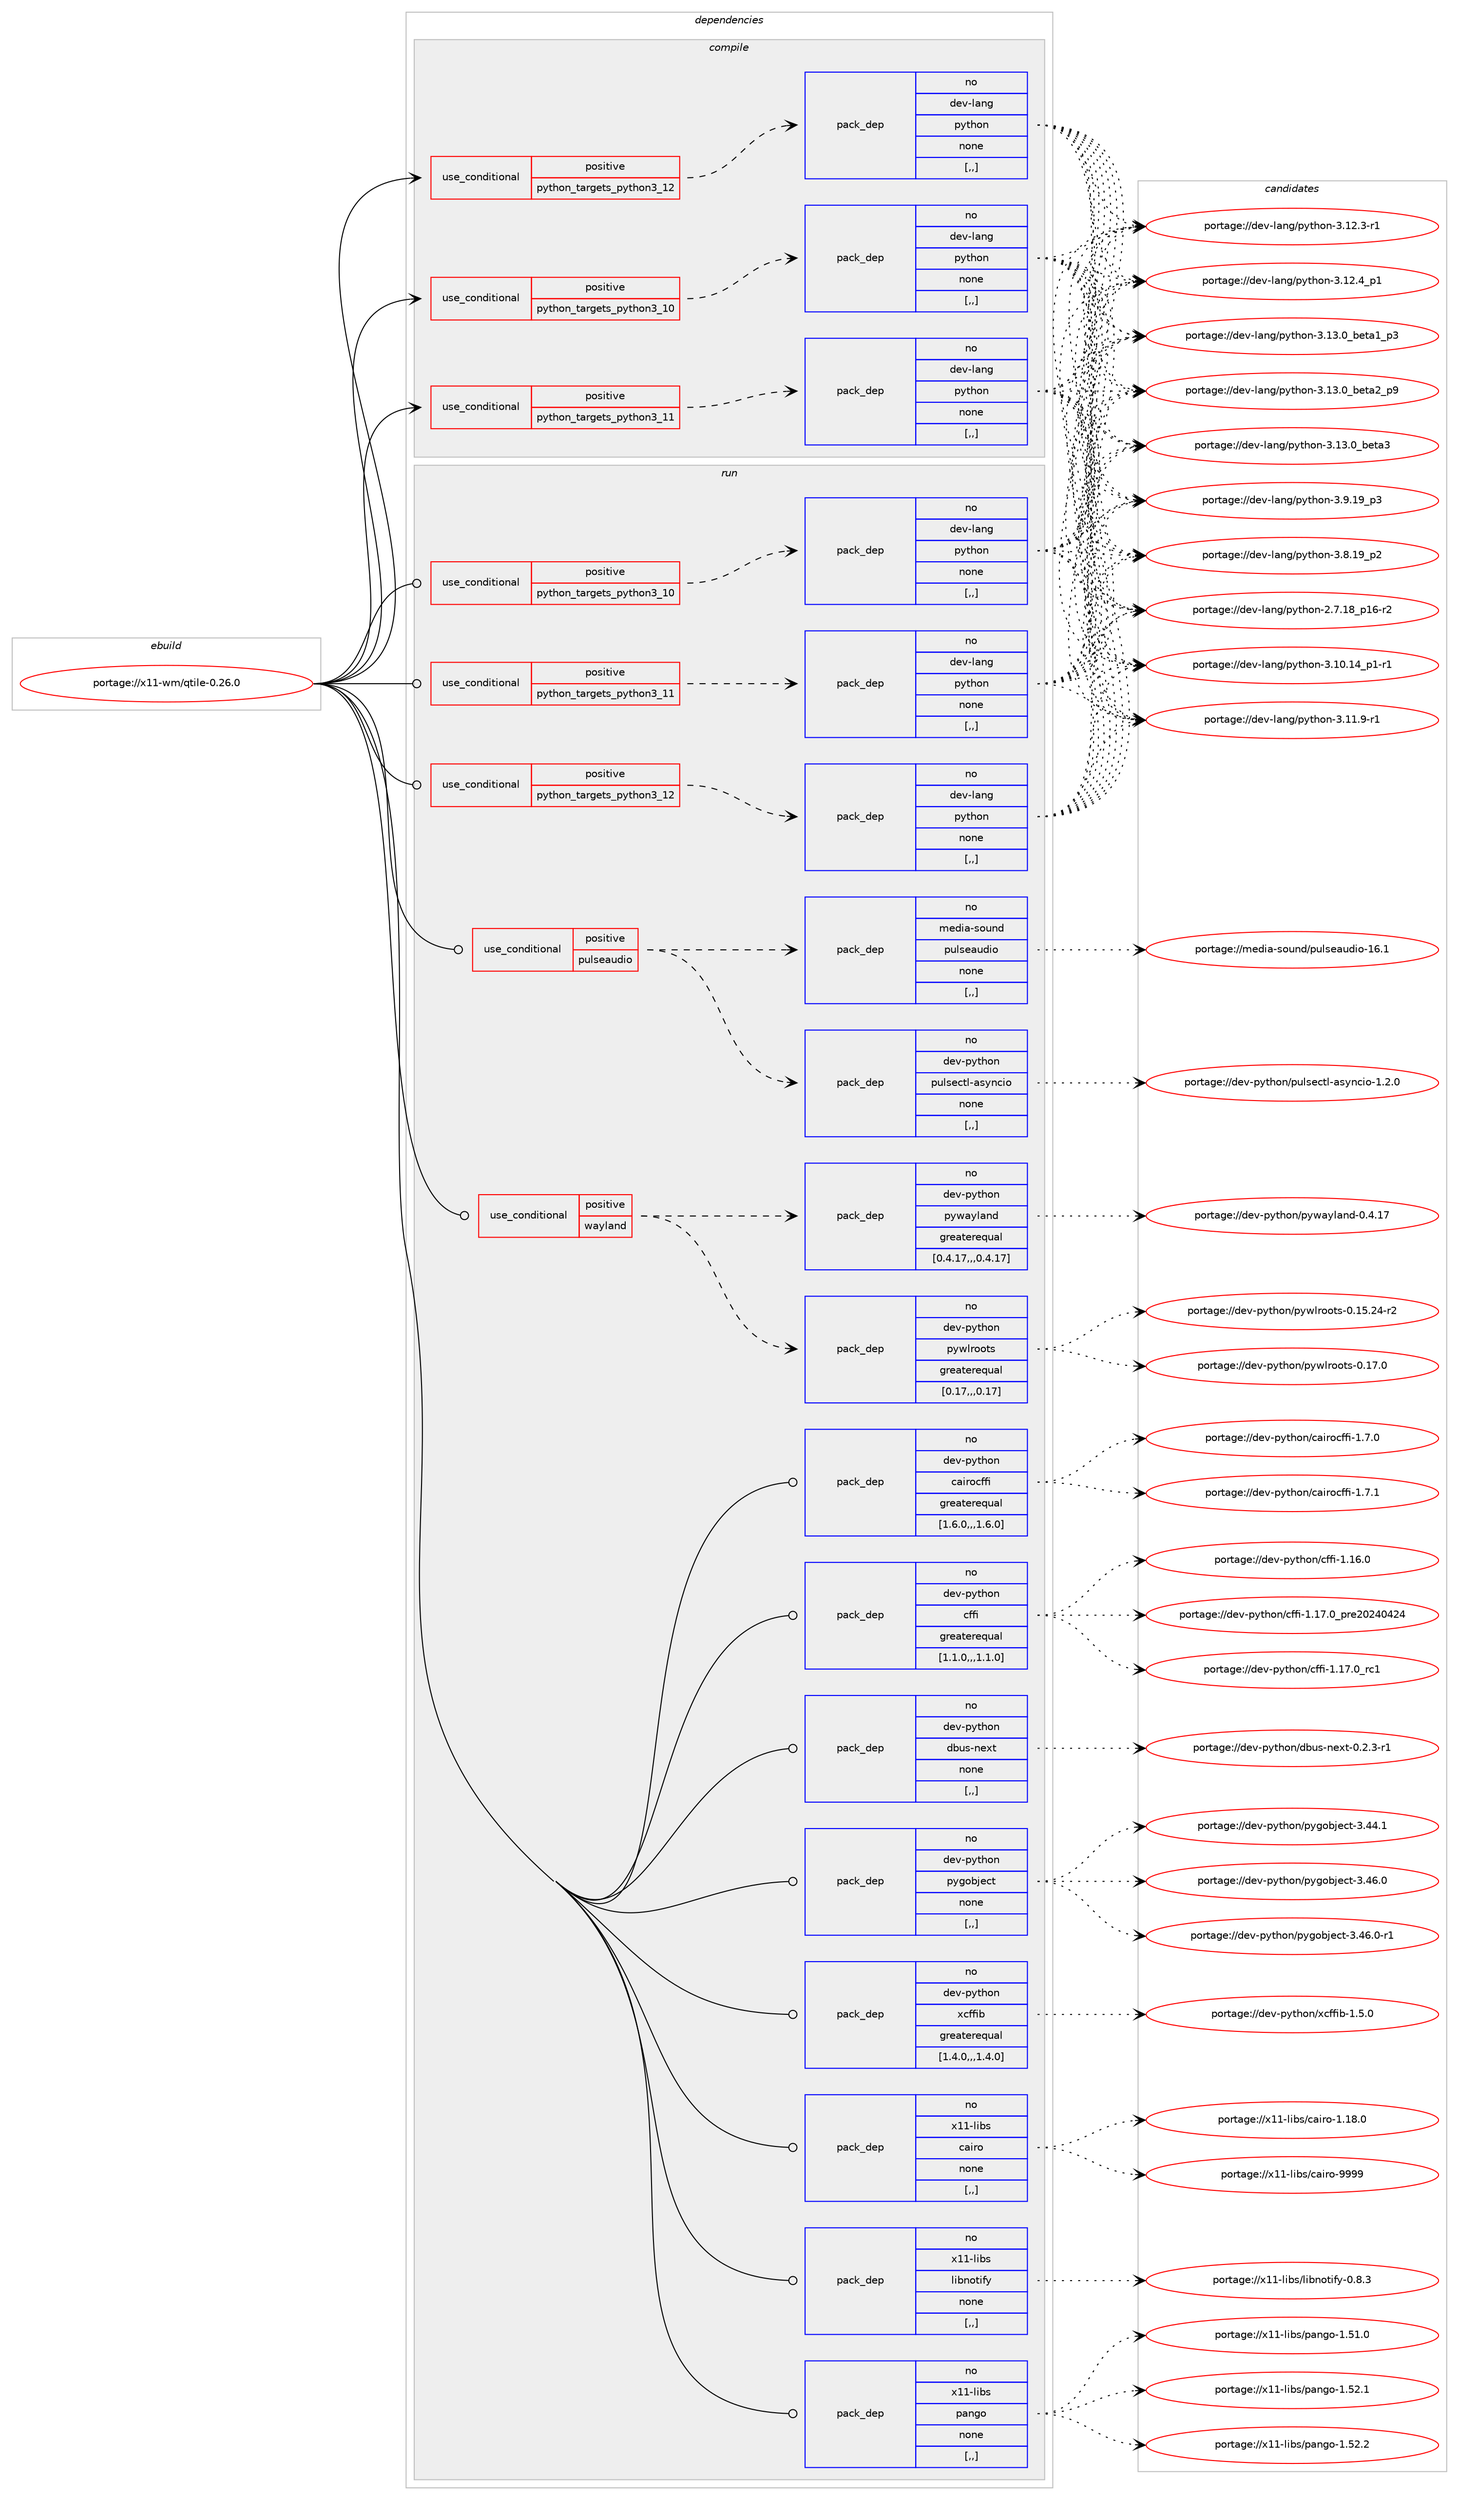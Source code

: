 digraph prolog {

# *************
# Graph options
# *************

newrank=true;
concentrate=true;
compound=true;
graph [rankdir=LR,fontname=Helvetica,fontsize=10,ranksep=1.5];#, ranksep=2.5, nodesep=0.2];
edge  [arrowhead=vee];
node  [fontname=Helvetica,fontsize=10];

# **********
# The ebuild
# **********

subgraph cluster_leftcol {
color=gray;
rank=same;
label=<<i>ebuild</i>>;
id [label="portage://x11-wm/qtile-0.26.0", color=red, width=4, href="../x11-wm/qtile-0.26.0.svg"];
}

# ****************
# The dependencies
# ****************

subgraph cluster_midcol {
color=gray;
label=<<i>dependencies</i>>;
subgraph cluster_compile {
fillcolor="#eeeeee";
style=filled;
label=<<i>compile</i>>;
subgraph cond121090 {
dependency461168 [label=<<TABLE BORDER="0" CELLBORDER="1" CELLSPACING="0" CELLPADDING="4"><TR><TD ROWSPAN="3" CELLPADDING="10">use_conditional</TD></TR><TR><TD>positive</TD></TR><TR><TD>python_targets_python3_10</TD></TR></TABLE>>, shape=none, color=red];
subgraph pack336712 {
dependency461169 [label=<<TABLE BORDER="0" CELLBORDER="1" CELLSPACING="0" CELLPADDING="4" WIDTH="220"><TR><TD ROWSPAN="6" CELLPADDING="30">pack_dep</TD></TR><TR><TD WIDTH="110">no</TD></TR><TR><TD>dev-lang</TD></TR><TR><TD>python</TD></TR><TR><TD>none</TD></TR><TR><TD>[,,]</TD></TR></TABLE>>, shape=none, color=blue];
}
dependency461168:e -> dependency461169:w [weight=20,style="dashed",arrowhead="vee"];
}
id:e -> dependency461168:w [weight=20,style="solid",arrowhead="vee"];
subgraph cond121091 {
dependency461170 [label=<<TABLE BORDER="0" CELLBORDER="1" CELLSPACING="0" CELLPADDING="4"><TR><TD ROWSPAN="3" CELLPADDING="10">use_conditional</TD></TR><TR><TD>positive</TD></TR><TR><TD>python_targets_python3_11</TD></TR></TABLE>>, shape=none, color=red];
subgraph pack336713 {
dependency461171 [label=<<TABLE BORDER="0" CELLBORDER="1" CELLSPACING="0" CELLPADDING="4" WIDTH="220"><TR><TD ROWSPAN="6" CELLPADDING="30">pack_dep</TD></TR><TR><TD WIDTH="110">no</TD></TR><TR><TD>dev-lang</TD></TR><TR><TD>python</TD></TR><TR><TD>none</TD></TR><TR><TD>[,,]</TD></TR></TABLE>>, shape=none, color=blue];
}
dependency461170:e -> dependency461171:w [weight=20,style="dashed",arrowhead="vee"];
}
id:e -> dependency461170:w [weight=20,style="solid",arrowhead="vee"];
subgraph cond121092 {
dependency461172 [label=<<TABLE BORDER="0" CELLBORDER="1" CELLSPACING="0" CELLPADDING="4"><TR><TD ROWSPAN="3" CELLPADDING="10">use_conditional</TD></TR><TR><TD>positive</TD></TR><TR><TD>python_targets_python3_12</TD></TR></TABLE>>, shape=none, color=red];
subgraph pack336714 {
dependency461173 [label=<<TABLE BORDER="0" CELLBORDER="1" CELLSPACING="0" CELLPADDING="4" WIDTH="220"><TR><TD ROWSPAN="6" CELLPADDING="30">pack_dep</TD></TR><TR><TD WIDTH="110">no</TD></TR><TR><TD>dev-lang</TD></TR><TR><TD>python</TD></TR><TR><TD>none</TD></TR><TR><TD>[,,]</TD></TR></TABLE>>, shape=none, color=blue];
}
dependency461172:e -> dependency461173:w [weight=20,style="dashed",arrowhead="vee"];
}
id:e -> dependency461172:w [weight=20,style="solid",arrowhead="vee"];
}
subgraph cluster_compileandrun {
fillcolor="#eeeeee";
style=filled;
label=<<i>compile and run</i>>;
}
subgraph cluster_run {
fillcolor="#eeeeee";
style=filled;
label=<<i>run</i>>;
subgraph cond121093 {
dependency461174 [label=<<TABLE BORDER="0" CELLBORDER="1" CELLSPACING="0" CELLPADDING="4"><TR><TD ROWSPAN="3" CELLPADDING="10">use_conditional</TD></TR><TR><TD>positive</TD></TR><TR><TD>pulseaudio</TD></TR></TABLE>>, shape=none, color=red];
subgraph pack336715 {
dependency461175 [label=<<TABLE BORDER="0" CELLBORDER="1" CELLSPACING="0" CELLPADDING="4" WIDTH="220"><TR><TD ROWSPAN="6" CELLPADDING="30">pack_dep</TD></TR><TR><TD WIDTH="110">no</TD></TR><TR><TD>dev-python</TD></TR><TR><TD>pulsectl-asyncio</TD></TR><TR><TD>none</TD></TR><TR><TD>[,,]</TD></TR></TABLE>>, shape=none, color=blue];
}
dependency461174:e -> dependency461175:w [weight=20,style="dashed",arrowhead="vee"];
subgraph pack336716 {
dependency461176 [label=<<TABLE BORDER="0" CELLBORDER="1" CELLSPACING="0" CELLPADDING="4" WIDTH="220"><TR><TD ROWSPAN="6" CELLPADDING="30">pack_dep</TD></TR><TR><TD WIDTH="110">no</TD></TR><TR><TD>media-sound</TD></TR><TR><TD>pulseaudio</TD></TR><TR><TD>none</TD></TR><TR><TD>[,,]</TD></TR></TABLE>>, shape=none, color=blue];
}
dependency461174:e -> dependency461176:w [weight=20,style="dashed",arrowhead="vee"];
}
id:e -> dependency461174:w [weight=20,style="solid",arrowhead="odot"];
subgraph cond121094 {
dependency461177 [label=<<TABLE BORDER="0" CELLBORDER="1" CELLSPACING="0" CELLPADDING="4"><TR><TD ROWSPAN="3" CELLPADDING="10">use_conditional</TD></TR><TR><TD>positive</TD></TR><TR><TD>python_targets_python3_10</TD></TR></TABLE>>, shape=none, color=red];
subgraph pack336717 {
dependency461178 [label=<<TABLE BORDER="0" CELLBORDER="1" CELLSPACING="0" CELLPADDING="4" WIDTH="220"><TR><TD ROWSPAN="6" CELLPADDING="30">pack_dep</TD></TR><TR><TD WIDTH="110">no</TD></TR><TR><TD>dev-lang</TD></TR><TR><TD>python</TD></TR><TR><TD>none</TD></TR><TR><TD>[,,]</TD></TR></TABLE>>, shape=none, color=blue];
}
dependency461177:e -> dependency461178:w [weight=20,style="dashed",arrowhead="vee"];
}
id:e -> dependency461177:w [weight=20,style="solid",arrowhead="odot"];
subgraph cond121095 {
dependency461179 [label=<<TABLE BORDER="0" CELLBORDER="1" CELLSPACING="0" CELLPADDING="4"><TR><TD ROWSPAN="3" CELLPADDING="10">use_conditional</TD></TR><TR><TD>positive</TD></TR><TR><TD>python_targets_python3_11</TD></TR></TABLE>>, shape=none, color=red];
subgraph pack336718 {
dependency461180 [label=<<TABLE BORDER="0" CELLBORDER="1" CELLSPACING="0" CELLPADDING="4" WIDTH="220"><TR><TD ROWSPAN="6" CELLPADDING="30">pack_dep</TD></TR><TR><TD WIDTH="110">no</TD></TR><TR><TD>dev-lang</TD></TR><TR><TD>python</TD></TR><TR><TD>none</TD></TR><TR><TD>[,,]</TD></TR></TABLE>>, shape=none, color=blue];
}
dependency461179:e -> dependency461180:w [weight=20,style="dashed",arrowhead="vee"];
}
id:e -> dependency461179:w [weight=20,style="solid",arrowhead="odot"];
subgraph cond121096 {
dependency461181 [label=<<TABLE BORDER="0" CELLBORDER="1" CELLSPACING="0" CELLPADDING="4"><TR><TD ROWSPAN="3" CELLPADDING="10">use_conditional</TD></TR><TR><TD>positive</TD></TR><TR><TD>python_targets_python3_12</TD></TR></TABLE>>, shape=none, color=red];
subgraph pack336719 {
dependency461182 [label=<<TABLE BORDER="0" CELLBORDER="1" CELLSPACING="0" CELLPADDING="4" WIDTH="220"><TR><TD ROWSPAN="6" CELLPADDING="30">pack_dep</TD></TR><TR><TD WIDTH="110">no</TD></TR><TR><TD>dev-lang</TD></TR><TR><TD>python</TD></TR><TR><TD>none</TD></TR><TR><TD>[,,]</TD></TR></TABLE>>, shape=none, color=blue];
}
dependency461181:e -> dependency461182:w [weight=20,style="dashed",arrowhead="vee"];
}
id:e -> dependency461181:w [weight=20,style="solid",arrowhead="odot"];
subgraph cond121097 {
dependency461183 [label=<<TABLE BORDER="0" CELLBORDER="1" CELLSPACING="0" CELLPADDING="4"><TR><TD ROWSPAN="3" CELLPADDING="10">use_conditional</TD></TR><TR><TD>positive</TD></TR><TR><TD>wayland</TD></TR></TABLE>>, shape=none, color=red];
subgraph pack336720 {
dependency461184 [label=<<TABLE BORDER="0" CELLBORDER="1" CELLSPACING="0" CELLPADDING="4" WIDTH="220"><TR><TD ROWSPAN="6" CELLPADDING="30">pack_dep</TD></TR><TR><TD WIDTH="110">no</TD></TR><TR><TD>dev-python</TD></TR><TR><TD>pywayland</TD></TR><TR><TD>greaterequal</TD></TR><TR><TD>[0.4.17,,,0.4.17]</TD></TR></TABLE>>, shape=none, color=blue];
}
dependency461183:e -> dependency461184:w [weight=20,style="dashed",arrowhead="vee"];
subgraph pack336721 {
dependency461185 [label=<<TABLE BORDER="0" CELLBORDER="1" CELLSPACING="0" CELLPADDING="4" WIDTH="220"><TR><TD ROWSPAN="6" CELLPADDING="30">pack_dep</TD></TR><TR><TD WIDTH="110">no</TD></TR><TR><TD>dev-python</TD></TR><TR><TD>pywlroots</TD></TR><TR><TD>greaterequal</TD></TR><TR><TD>[0.17,,,0.17]</TD></TR></TABLE>>, shape=none, color=blue];
}
dependency461183:e -> dependency461185:w [weight=20,style="dashed",arrowhead="vee"];
}
id:e -> dependency461183:w [weight=20,style="solid",arrowhead="odot"];
subgraph pack336722 {
dependency461186 [label=<<TABLE BORDER="0" CELLBORDER="1" CELLSPACING="0" CELLPADDING="4" WIDTH="220"><TR><TD ROWSPAN="6" CELLPADDING="30">pack_dep</TD></TR><TR><TD WIDTH="110">no</TD></TR><TR><TD>dev-python</TD></TR><TR><TD>cairocffi</TD></TR><TR><TD>greaterequal</TD></TR><TR><TD>[1.6.0,,,1.6.0]</TD></TR></TABLE>>, shape=none, color=blue];
}
id:e -> dependency461186:w [weight=20,style="solid",arrowhead="odot"];
subgraph pack336723 {
dependency461187 [label=<<TABLE BORDER="0" CELLBORDER="1" CELLSPACING="0" CELLPADDING="4" WIDTH="220"><TR><TD ROWSPAN="6" CELLPADDING="30">pack_dep</TD></TR><TR><TD WIDTH="110">no</TD></TR><TR><TD>dev-python</TD></TR><TR><TD>cffi</TD></TR><TR><TD>greaterequal</TD></TR><TR><TD>[1.1.0,,,1.1.0]</TD></TR></TABLE>>, shape=none, color=blue];
}
id:e -> dependency461187:w [weight=20,style="solid",arrowhead="odot"];
subgraph pack336724 {
dependency461188 [label=<<TABLE BORDER="0" CELLBORDER="1" CELLSPACING="0" CELLPADDING="4" WIDTH="220"><TR><TD ROWSPAN="6" CELLPADDING="30">pack_dep</TD></TR><TR><TD WIDTH="110">no</TD></TR><TR><TD>dev-python</TD></TR><TR><TD>dbus-next</TD></TR><TR><TD>none</TD></TR><TR><TD>[,,]</TD></TR></TABLE>>, shape=none, color=blue];
}
id:e -> dependency461188:w [weight=20,style="solid",arrowhead="odot"];
subgraph pack336725 {
dependency461189 [label=<<TABLE BORDER="0" CELLBORDER="1" CELLSPACING="0" CELLPADDING="4" WIDTH="220"><TR><TD ROWSPAN="6" CELLPADDING="30">pack_dep</TD></TR><TR><TD WIDTH="110">no</TD></TR><TR><TD>dev-python</TD></TR><TR><TD>pygobject</TD></TR><TR><TD>none</TD></TR><TR><TD>[,,]</TD></TR></TABLE>>, shape=none, color=blue];
}
id:e -> dependency461189:w [weight=20,style="solid",arrowhead="odot"];
subgraph pack336726 {
dependency461190 [label=<<TABLE BORDER="0" CELLBORDER="1" CELLSPACING="0" CELLPADDING="4" WIDTH="220"><TR><TD ROWSPAN="6" CELLPADDING="30">pack_dep</TD></TR><TR><TD WIDTH="110">no</TD></TR><TR><TD>dev-python</TD></TR><TR><TD>xcffib</TD></TR><TR><TD>greaterequal</TD></TR><TR><TD>[1.4.0,,,1.4.0]</TD></TR></TABLE>>, shape=none, color=blue];
}
id:e -> dependency461190:w [weight=20,style="solid",arrowhead="odot"];
subgraph pack336727 {
dependency461191 [label=<<TABLE BORDER="0" CELLBORDER="1" CELLSPACING="0" CELLPADDING="4" WIDTH="220"><TR><TD ROWSPAN="6" CELLPADDING="30">pack_dep</TD></TR><TR><TD WIDTH="110">no</TD></TR><TR><TD>x11-libs</TD></TR><TR><TD>cairo</TD></TR><TR><TD>none</TD></TR><TR><TD>[,,]</TD></TR></TABLE>>, shape=none, color=blue];
}
id:e -> dependency461191:w [weight=20,style="solid",arrowhead="odot"];
subgraph pack336728 {
dependency461192 [label=<<TABLE BORDER="0" CELLBORDER="1" CELLSPACING="0" CELLPADDING="4" WIDTH="220"><TR><TD ROWSPAN="6" CELLPADDING="30">pack_dep</TD></TR><TR><TD WIDTH="110">no</TD></TR><TR><TD>x11-libs</TD></TR><TR><TD>libnotify</TD></TR><TR><TD>none</TD></TR><TR><TD>[,,]</TD></TR></TABLE>>, shape=none, color=blue];
}
id:e -> dependency461192:w [weight=20,style="solid",arrowhead="odot"];
subgraph pack336729 {
dependency461193 [label=<<TABLE BORDER="0" CELLBORDER="1" CELLSPACING="0" CELLPADDING="4" WIDTH="220"><TR><TD ROWSPAN="6" CELLPADDING="30">pack_dep</TD></TR><TR><TD WIDTH="110">no</TD></TR><TR><TD>x11-libs</TD></TR><TR><TD>pango</TD></TR><TR><TD>none</TD></TR><TR><TD>[,,]</TD></TR></TABLE>>, shape=none, color=blue];
}
id:e -> dependency461193:w [weight=20,style="solid",arrowhead="odot"];
}
}

# **************
# The candidates
# **************

subgraph cluster_choices {
rank=same;
color=gray;
label=<<i>candidates</i>>;

subgraph choice336712 {
color=black;
nodesep=1;
choice100101118451089711010347112121116104111110455046554649569511249544511450 [label="portage://dev-lang/python-2.7.18_p16-r2", color=red, width=4,href="../dev-lang/python-2.7.18_p16-r2.svg"];
choice100101118451089711010347112121116104111110455146494846495295112494511449 [label="portage://dev-lang/python-3.10.14_p1-r1", color=red, width=4,href="../dev-lang/python-3.10.14_p1-r1.svg"];
choice100101118451089711010347112121116104111110455146494946574511449 [label="portage://dev-lang/python-3.11.9-r1", color=red, width=4,href="../dev-lang/python-3.11.9-r1.svg"];
choice100101118451089711010347112121116104111110455146495046514511449 [label="portage://dev-lang/python-3.12.3-r1", color=red, width=4,href="../dev-lang/python-3.12.3-r1.svg"];
choice100101118451089711010347112121116104111110455146495046529511249 [label="portage://dev-lang/python-3.12.4_p1", color=red, width=4,href="../dev-lang/python-3.12.4_p1.svg"];
choice10010111845108971101034711212111610411111045514649514648959810111697499511251 [label="portage://dev-lang/python-3.13.0_beta1_p3", color=red, width=4,href="../dev-lang/python-3.13.0_beta1_p3.svg"];
choice10010111845108971101034711212111610411111045514649514648959810111697509511257 [label="portage://dev-lang/python-3.13.0_beta2_p9", color=red, width=4,href="../dev-lang/python-3.13.0_beta2_p9.svg"];
choice1001011184510897110103471121211161041111104551464951464895981011169751 [label="portage://dev-lang/python-3.13.0_beta3", color=red, width=4,href="../dev-lang/python-3.13.0_beta3.svg"];
choice100101118451089711010347112121116104111110455146564649579511250 [label="portage://dev-lang/python-3.8.19_p2", color=red, width=4,href="../dev-lang/python-3.8.19_p2.svg"];
choice100101118451089711010347112121116104111110455146574649579511251 [label="portage://dev-lang/python-3.9.19_p3", color=red, width=4,href="../dev-lang/python-3.9.19_p3.svg"];
dependency461169:e -> choice100101118451089711010347112121116104111110455046554649569511249544511450:w [style=dotted,weight="100"];
dependency461169:e -> choice100101118451089711010347112121116104111110455146494846495295112494511449:w [style=dotted,weight="100"];
dependency461169:e -> choice100101118451089711010347112121116104111110455146494946574511449:w [style=dotted,weight="100"];
dependency461169:e -> choice100101118451089711010347112121116104111110455146495046514511449:w [style=dotted,weight="100"];
dependency461169:e -> choice100101118451089711010347112121116104111110455146495046529511249:w [style=dotted,weight="100"];
dependency461169:e -> choice10010111845108971101034711212111610411111045514649514648959810111697499511251:w [style=dotted,weight="100"];
dependency461169:e -> choice10010111845108971101034711212111610411111045514649514648959810111697509511257:w [style=dotted,weight="100"];
dependency461169:e -> choice1001011184510897110103471121211161041111104551464951464895981011169751:w [style=dotted,weight="100"];
dependency461169:e -> choice100101118451089711010347112121116104111110455146564649579511250:w [style=dotted,weight="100"];
dependency461169:e -> choice100101118451089711010347112121116104111110455146574649579511251:w [style=dotted,weight="100"];
}
subgraph choice336713 {
color=black;
nodesep=1;
choice100101118451089711010347112121116104111110455046554649569511249544511450 [label="portage://dev-lang/python-2.7.18_p16-r2", color=red, width=4,href="../dev-lang/python-2.7.18_p16-r2.svg"];
choice100101118451089711010347112121116104111110455146494846495295112494511449 [label="portage://dev-lang/python-3.10.14_p1-r1", color=red, width=4,href="../dev-lang/python-3.10.14_p1-r1.svg"];
choice100101118451089711010347112121116104111110455146494946574511449 [label="portage://dev-lang/python-3.11.9-r1", color=red, width=4,href="../dev-lang/python-3.11.9-r1.svg"];
choice100101118451089711010347112121116104111110455146495046514511449 [label="portage://dev-lang/python-3.12.3-r1", color=red, width=4,href="../dev-lang/python-3.12.3-r1.svg"];
choice100101118451089711010347112121116104111110455146495046529511249 [label="portage://dev-lang/python-3.12.4_p1", color=red, width=4,href="../dev-lang/python-3.12.4_p1.svg"];
choice10010111845108971101034711212111610411111045514649514648959810111697499511251 [label="portage://dev-lang/python-3.13.0_beta1_p3", color=red, width=4,href="../dev-lang/python-3.13.0_beta1_p3.svg"];
choice10010111845108971101034711212111610411111045514649514648959810111697509511257 [label="portage://dev-lang/python-3.13.0_beta2_p9", color=red, width=4,href="../dev-lang/python-3.13.0_beta2_p9.svg"];
choice1001011184510897110103471121211161041111104551464951464895981011169751 [label="portage://dev-lang/python-3.13.0_beta3", color=red, width=4,href="../dev-lang/python-3.13.0_beta3.svg"];
choice100101118451089711010347112121116104111110455146564649579511250 [label="portage://dev-lang/python-3.8.19_p2", color=red, width=4,href="../dev-lang/python-3.8.19_p2.svg"];
choice100101118451089711010347112121116104111110455146574649579511251 [label="portage://dev-lang/python-3.9.19_p3", color=red, width=4,href="../dev-lang/python-3.9.19_p3.svg"];
dependency461171:e -> choice100101118451089711010347112121116104111110455046554649569511249544511450:w [style=dotted,weight="100"];
dependency461171:e -> choice100101118451089711010347112121116104111110455146494846495295112494511449:w [style=dotted,weight="100"];
dependency461171:e -> choice100101118451089711010347112121116104111110455146494946574511449:w [style=dotted,weight="100"];
dependency461171:e -> choice100101118451089711010347112121116104111110455146495046514511449:w [style=dotted,weight="100"];
dependency461171:e -> choice100101118451089711010347112121116104111110455146495046529511249:w [style=dotted,weight="100"];
dependency461171:e -> choice10010111845108971101034711212111610411111045514649514648959810111697499511251:w [style=dotted,weight="100"];
dependency461171:e -> choice10010111845108971101034711212111610411111045514649514648959810111697509511257:w [style=dotted,weight="100"];
dependency461171:e -> choice1001011184510897110103471121211161041111104551464951464895981011169751:w [style=dotted,weight="100"];
dependency461171:e -> choice100101118451089711010347112121116104111110455146564649579511250:w [style=dotted,weight="100"];
dependency461171:e -> choice100101118451089711010347112121116104111110455146574649579511251:w [style=dotted,weight="100"];
}
subgraph choice336714 {
color=black;
nodesep=1;
choice100101118451089711010347112121116104111110455046554649569511249544511450 [label="portage://dev-lang/python-2.7.18_p16-r2", color=red, width=4,href="../dev-lang/python-2.7.18_p16-r2.svg"];
choice100101118451089711010347112121116104111110455146494846495295112494511449 [label="portage://dev-lang/python-3.10.14_p1-r1", color=red, width=4,href="../dev-lang/python-3.10.14_p1-r1.svg"];
choice100101118451089711010347112121116104111110455146494946574511449 [label="portage://dev-lang/python-3.11.9-r1", color=red, width=4,href="../dev-lang/python-3.11.9-r1.svg"];
choice100101118451089711010347112121116104111110455146495046514511449 [label="portage://dev-lang/python-3.12.3-r1", color=red, width=4,href="../dev-lang/python-3.12.3-r1.svg"];
choice100101118451089711010347112121116104111110455146495046529511249 [label="portage://dev-lang/python-3.12.4_p1", color=red, width=4,href="../dev-lang/python-3.12.4_p1.svg"];
choice10010111845108971101034711212111610411111045514649514648959810111697499511251 [label="portage://dev-lang/python-3.13.0_beta1_p3", color=red, width=4,href="../dev-lang/python-3.13.0_beta1_p3.svg"];
choice10010111845108971101034711212111610411111045514649514648959810111697509511257 [label="portage://dev-lang/python-3.13.0_beta2_p9", color=red, width=4,href="../dev-lang/python-3.13.0_beta2_p9.svg"];
choice1001011184510897110103471121211161041111104551464951464895981011169751 [label="portage://dev-lang/python-3.13.0_beta3", color=red, width=4,href="../dev-lang/python-3.13.0_beta3.svg"];
choice100101118451089711010347112121116104111110455146564649579511250 [label="portage://dev-lang/python-3.8.19_p2", color=red, width=4,href="../dev-lang/python-3.8.19_p2.svg"];
choice100101118451089711010347112121116104111110455146574649579511251 [label="portage://dev-lang/python-3.9.19_p3", color=red, width=4,href="../dev-lang/python-3.9.19_p3.svg"];
dependency461173:e -> choice100101118451089711010347112121116104111110455046554649569511249544511450:w [style=dotted,weight="100"];
dependency461173:e -> choice100101118451089711010347112121116104111110455146494846495295112494511449:w [style=dotted,weight="100"];
dependency461173:e -> choice100101118451089711010347112121116104111110455146494946574511449:w [style=dotted,weight="100"];
dependency461173:e -> choice100101118451089711010347112121116104111110455146495046514511449:w [style=dotted,weight="100"];
dependency461173:e -> choice100101118451089711010347112121116104111110455146495046529511249:w [style=dotted,weight="100"];
dependency461173:e -> choice10010111845108971101034711212111610411111045514649514648959810111697499511251:w [style=dotted,weight="100"];
dependency461173:e -> choice10010111845108971101034711212111610411111045514649514648959810111697509511257:w [style=dotted,weight="100"];
dependency461173:e -> choice1001011184510897110103471121211161041111104551464951464895981011169751:w [style=dotted,weight="100"];
dependency461173:e -> choice100101118451089711010347112121116104111110455146564649579511250:w [style=dotted,weight="100"];
dependency461173:e -> choice100101118451089711010347112121116104111110455146574649579511251:w [style=dotted,weight="100"];
}
subgraph choice336715 {
color=black;
nodesep=1;
choice100101118451121211161041111104711211710811510199116108459711512111099105111454946504648 [label="portage://dev-python/pulsectl-asyncio-1.2.0", color=red, width=4,href="../dev-python/pulsectl-asyncio-1.2.0.svg"];
dependency461175:e -> choice100101118451121211161041111104711211710811510199116108459711512111099105111454946504648:w [style=dotted,weight="100"];
}
subgraph choice336716 {
color=black;
nodesep=1;
choice109101100105974511511111711010047112117108115101971171001051114549544649 [label="portage://media-sound/pulseaudio-16.1", color=red, width=4,href="../media-sound/pulseaudio-16.1.svg"];
dependency461176:e -> choice109101100105974511511111711010047112117108115101971171001051114549544649:w [style=dotted,weight="100"];
}
subgraph choice336717 {
color=black;
nodesep=1;
choice100101118451089711010347112121116104111110455046554649569511249544511450 [label="portage://dev-lang/python-2.7.18_p16-r2", color=red, width=4,href="../dev-lang/python-2.7.18_p16-r2.svg"];
choice100101118451089711010347112121116104111110455146494846495295112494511449 [label="portage://dev-lang/python-3.10.14_p1-r1", color=red, width=4,href="../dev-lang/python-3.10.14_p1-r1.svg"];
choice100101118451089711010347112121116104111110455146494946574511449 [label="portage://dev-lang/python-3.11.9-r1", color=red, width=4,href="../dev-lang/python-3.11.9-r1.svg"];
choice100101118451089711010347112121116104111110455146495046514511449 [label="portage://dev-lang/python-3.12.3-r1", color=red, width=4,href="../dev-lang/python-3.12.3-r1.svg"];
choice100101118451089711010347112121116104111110455146495046529511249 [label="portage://dev-lang/python-3.12.4_p1", color=red, width=4,href="../dev-lang/python-3.12.4_p1.svg"];
choice10010111845108971101034711212111610411111045514649514648959810111697499511251 [label="portage://dev-lang/python-3.13.0_beta1_p3", color=red, width=4,href="../dev-lang/python-3.13.0_beta1_p3.svg"];
choice10010111845108971101034711212111610411111045514649514648959810111697509511257 [label="portage://dev-lang/python-3.13.0_beta2_p9", color=red, width=4,href="../dev-lang/python-3.13.0_beta2_p9.svg"];
choice1001011184510897110103471121211161041111104551464951464895981011169751 [label="portage://dev-lang/python-3.13.0_beta3", color=red, width=4,href="../dev-lang/python-3.13.0_beta3.svg"];
choice100101118451089711010347112121116104111110455146564649579511250 [label="portage://dev-lang/python-3.8.19_p2", color=red, width=4,href="../dev-lang/python-3.8.19_p2.svg"];
choice100101118451089711010347112121116104111110455146574649579511251 [label="portage://dev-lang/python-3.9.19_p3", color=red, width=4,href="../dev-lang/python-3.9.19_p3.svg"];
dependency461178:e -> choice100101118451089711010347112121116104111110455046554649569511249544511450:w [style=dotted,weight="100"];
dependency461178:e -> choice100101118451089711010347112121116104111110455146494846495295112494511449:w [style=dotted,weight="100"];
dependency461178:e -> choice100101118451089711010347112121116104111110455146494946574511449:w [style=dotted,weight="100"];
dependency461178:e -> choice100101118451089711010347112121116104111110455146495046514511449:w [style=dotted,weight="100"];
dependency461178:e -> choice100101118451089711010347112121116104111110455146495046529511249:w [style=dotted,weight="100"];
dependency461178:e -> choice10010111845108971101034711212111610411111045514649514648959810111697499511251:w [style=dotted,weight="100"];
dependency461178:e -> choice10010111845108971101034711212111610411111045514649514648959810111697509511257:w [style=dotted,weight="100"];
dependency461178:e -> choice1001011184510897110103471121211161041111104551464951464895981011169751:w [style=dotted,weight="100"];
dependency461178:e -> choice100101118451089711010347112121116104111110455146564649579511250:w [style=dotted,weight="100"];
dependency461178:e -> choice100101118451089711010347112121116104111110455146574649579511251:w [style=dotted,weight="100"];
}
subgraph choice336718 {
color=black;
nodesep=1;
choice100101118451089711010347112121116104111110455046554649569511249544511450 [label="portage://dev-lang/python-2.7.18_p16-r2", color=red, width=4,href="../dev-lang/python-2.7.18_p16-r2.svg"];
choice100101118451089711010347112121116104111110455146494846495295112494511449 [label="portage://dev-lang/python-3.10.14_p1-r1", color=red, width=4,href="../dev-lang/python-3.10.14_p1-r1.svg"];
choice100101118451089711010347112121116104111110455146494946574511449 [label="portage://dev-lang/python-3.11.9-r1", color=red, width=4,href="../dev-lang/python-3.11.9-r1.svg"];
choice100101118451089711010347112121116104111110455146495046514511449 [label="portage://dev-lang/python-3.12.3-r1", color=red, width=4,href="../dev-lang/python-3.12.3-r1.svg"];
choice100101118451089711010347112121116104111110455146495046529511249 [label="portage://dev-lang/python-3.12.4_p1", color=red, width=4,href="../dev-lang/python-3.12.4_p1.svg"];
choice10010111845108971101034711212111610411111045514649514648959810111697499511251 [label="portage://dev-lang/python-3.13.0_beta1_p3", color=red, width=4,href="../dev-lang/python-3.13.0_beta1_p3.svg"];
choice10010111845108971101034711212111610411111045514649514648959810111697509511257 [label="portage://dev-lang/python-3.13.0_beta2_p9", color=red, width=4,href="../dev-lang/python-3.13.0_beta2_p9.svg"];
choice1001011184510897110103471121211161041111104551464951464895981011169751 [label="portage://dev-lang/python-3.13.0_beta3", color=red, width=4,href="../dev-lang/python-3.13.0_beta3.svg"];
choice100101118451089711010347112121116104111110455146564649579511250 [label="portage://dev-lang/python-3.8.19_p2", color=red, width=4,href="../dev-lang/python-3.8.19_p2.svg"];
choice100101118451089711010347112121116104111110455146574649579511251 [label="portage://dev-lang/python-3.9.19_p3", color=red, width=4,href="../dev-lang/python-3.9.19_p3.svg"];
dependency461180:e -> choice100101118451089711010347112121116104111110455046554649569511249544511450:w [style=dotted,weight="100"];
dependency461180:e -> choice100101118451089711010347112121116104111110455146494846495295112494511449:w [style=dotted,weight="100"];
dependency461180:e -> choice100101118451089711010347112121116104111110455146494946574511449:w [style=dotted,weight="100"];
dependency461180:e -> choice100101118451089711010347112121116104111110455146495046514511449:w [style=dotted,weight="100"];
dependency461180:e -> choice100101118451089711010347112121116104111110455146495046529511249:w [style=dotted,weight="100"];
dependency461180:e -> choice10010111845108971101034711212111610411111045514649514648959810111697499511251:w [style=dotted,weight="100"];
dependency461180:e -> choice10010111845108971101034711212111610411111045514649514648959810111697509511257:w [style=dotted,weight="100"];
dependency461180:e -> choice1001011184510897110103471121211161041111104551464951464895981011169751:w [style=dotted,weight="100"];
dependency461180:e -> choice100101118451089711010347112121116104111110455146564649579511250:w [style=dotted,weight="100"];
dependency461180:e -> choice100101118451089711010347112121116104111110455146574649579511251:w [style=dotted,weight="100"];
}
subgraph choice336719 {
color=black;
nodesep=1;
choice100101118451089711010347112121116104111110455046554649569511249544511450 [label="portage://dev-lang/python-2.7.18_p16-r2", color=red, width=4,href="../dev-lang/python-2.7.18_p16-r2.svg"];
choice100101118451089711010347112121116104111110455146494846495295112494511449 [label="portage://dev-lang/python-3.10.14_p1-r1", color=red, width=4,href="../dev-lang/python-3.10.14_p1-r1.svg"];
choice100101118451089711010347112121116104111110455146494946574511449 [label="portage://dev-lang/python-3.11.9-r1", color=red, width=4,href="../dev-lang/python-3.11.9-r1.svg"];
choice100101118451089711010347112121116104111110455146495046514511449 [label="portage://dev-lang/python-3.12.3-r1", color=red, width=4,href="../dev-lang/python-3.12.3-r1.svg"];
choice100101118451089711010347112121116104111110455146495046529511249 [label="portage://dev-lang/python-3.12.4_p1", color=red, width=4,href="../dev-lang/python-3.12.4_p1.svg"];
choice10010111845108971101034711212111610411111045514649514648959810111697499511251 [label="portage://dev-lang/python-3.13.0_beta1_p3", color=red, width=4,href="../dev-lang/python-3.13.0_beta1_p3.svg"];
choice10010111845108971101034711212111610411111045514649514648959810111697509511257 [label="portage://dev-lang/python-3.13.0_beta2_p9", color=red, width=4,href="../dev-lang/python-3.13.0_beta2_p9.svg"];
choice1001011184510897110103471121211161041111104551464951464895981011169751 [label="portage://dev-lang/python-3.13.0_beta3", color=red, width=4,href="../dev-lang/python-3.13.0_beta3.svg"];
choice100101118451089711010347112121116104111110455146564649579511250 [label="portage://dev-lang/python-3.8.19_p2", color=red, width=4,href="../dev-lang/python-3.8.19_p2.svg"];
choice100101118451089711010347112121116104111110455146574649579511251 [label="portage://dev-lang/python-3.9.19_p3", color=red, width=4,href="../dev-lang/python-3.9.19_p3.svg"];
dependency461182:e -> choice100101118451089711010347112121116104111110455046554649569511249544511450:w [style=dotted,weight="100"];
dependency461182:e -> choice100101118451089711010347112121116104111110455146494846495295112494511449:w [style=dotted,weight="100"];
dependency461182:e -> choice100101118451089711010347112121116104111110455146494946574511449:w [style=dotted,weight="100"];
dependency461182:e -> choice100101118451089711010347112121116104111110455146495046514511449:w [style=dotted,weight="100"];
dependency461182:e -> choice100101118451089711010347112121116104111110455146495046529511249:w [style=dotted,weight="100"];
dependency461182:e -> choice10010111845108971101034711212111610411111045514649514648959810111697499511251:w [style=dotted,weight="100"];
dependency461182:e -> choice10010111845108971101034711212111610411111045514649514648959810111697509511257:w [style=dotted,weight="100"];
dependency461182:e -> choice1001011184510897110103471121211161041111104551464951464895981011169751:w [style=dotted,weight="100"];
dependency461182:e -> choice100101118451089711010347112121116104111110455146564649579511250:w [style=dotted,weight="100"];
dependency461182:e -> choice100101118451089711010347112121116104111110455146574649579511251:w [style=dotted,weight="100"];
}
subgraph choice336720 {
color=black;
nodesep=1;
choice1001011184511212111610411111047112121119971211089711010045484652464955 [label="portage://dev-python/pywayland-0.4.17", color=red, width=4,href="../dev-python/pywayland-0.4.17.svg"];
dependency461184:e -> choice1001011184511212111610411111047112121119971211089711010045484652464955:w [style=dotted,weight="100"];
}
subgraph choice336721 {
color=black;
nodesep=1;
choice100101118451121211161041111104711212111910811411111111611545484649534650524511450 [label="portage://dev-python/pywlroots-0.15.24-r2", color=red, width=4,href="../dev-python/pywlroots-0.15.24-r2.svg"];
choice100101118451121211161041111104711212111910811411111111611545484649554648 [label="portage://dev-python/pywlroots-0.17.0", color=red, width=4,href="../dev-python/pywlroots-0.17.0.svg"];
dependency461185:e -> choice100101118451121211161041111104711212111910811411111111611545484649534650524511450:w [style=dotted,weight="100"];
dependency461185:e -> choice100101118451121211161041111104711212111910811411111111611545484649554648:w [style=dotted,weight="100"];
}
subgraph choice336722 {
color=black;
nodesep=1;
choice1001011184511212111610411111047999710511411199102102105454946554648 [label="portage://dev-python/cairocffi-1.7.0", color=red, width=4,href="../dev-python/cairocffi-1.7.0.svg"];
choice1001011184511212111610411111047999710511411199102102105454946554649 [label="portage://dev-python/cairocffi-1.7.1", color=red, width=4,href="../dev-python/cairocffi-1.7.1.svg"];
dependency461186:e -> choice1001011184511212111610411111047999710511411199102102105454946554648:w [style=dotted,weight="100"];
dependency461186:e -> choice1001011184511212111610411111047999710511411199102102105454946554649:w [style=dotted,weight="100"];
}
subgraph choice336723 {
color=black;
nodesep=1;
choice10010111845112121116104111110479910210210545494649544648 [label="portage://dev-python/cffi-1.16.0", color=red, width=4,href="../dev-python/cffi-1.16.0.svg"];
choice10010111845112121116104111110479910210210545494649554648951121141015048505248525052 [label="portage://dev-python/cffi-1.17.0_pre20240424", color=red, width=4,href="../dev-python/cffi-1.17.0_pre20240424.svg"];
choice10010111845112121116104111110479910210210545494649554648951149949 [label="portage://dev-python/cffi-1.17.0_rc1", color=red, width=4,href="../dev-python/cffi-1.17.0_rc1.svg"];
dependency461187:e -> choice10010111845112121116104111110479910210210545494649544648:w [style=dotted,weight="100"];
dependency461187:e -> choice10010111845112121116104111110479910210210545494649554648951121141015048505248525052:w [style=dotted,weight="100"];
dependency461187:e -> choice10010111845112121116104111110479910210210545494649554648951149949:w [style=dotted,weight="100"];
}
subgraph choice336724 {
color=black;
nodesep=1;
choice100101118451121211161041111104710098117115451101011201164548465046514511449 [label="portage://dev-python/dbus-next-0.2.3-r1", color=red, width=4,href="../dev-python/dbus-next-0.2.3-r1.svg"];
dependency461188:e -> choice100101118451121211161041111104710098117115451101011201164548465046514511449:w [style=dotted,weight="100"];
}
subgraph choice336725 {
color=black;
nodesep=1;
choice1001011184511212111610411111047112121103111981061019911645514652524649 [label="portage://dev-python/pygobject-3.44.1", color=red, width=4,href="../dev-python/pygobject-3.44.1.svg"];
choice1001011184511212111610411111047112121103111981061019911645514652544648 [label="portage://dev-python/pygobject-3.46.0", color=red, width=4,href="../dev-python/pygobject-3.46.0.svg"];
choice10010111845112121116104111110471121211031119810610199116455146525446484511449 [label="portage://dev-python/pygobject-3.46.0-r1", color=red, width=4,href="../dev-python/pygobject-3.46.0-r1.svg"];
dependency461189:e -> choice1001011184511212111610411111047112121103111981061019911645514652524649:w [style=dotted,weight="100"];
dependency461189:e -> choice1001011184511212111610411111047112121103111981061019911645514652544648:w [style=dotted,weight="100"];
dependency461189:e -> choice10010111845112121116104111110471121211031119810610199116455146525446484511449:w [style=dotted,weight="100"];
}
subgraph choice336726 {
color=black;
nodesep=1;
choice10010111845112121116104111110471209910210210598454946534648 [label="portage://dev-python/xcffib-1.5.0", color=red, width=4,href="../dev-python/xcffib-1.5.0.svg"];
dependency461190:e -> choice10010111845112121116104111110471209910210210598454946534648:w [style=dotted,weight="100"];
}
subgraph choice336727 {
color=black;
nodesep=1;
choice1204949451081059811547999710511411145494649564648 [label="portage://x11-libs/cairo-1.18.0", color=red, width=4,href="../x11-libs/cairo-1.18.0.svg"];
choice120494945108105981154799971051141114557575757 [label="portage://x11-libs/cairo-9999", color=red, width=4,href="../x11-libs/cairo-9999.svg"];
dependency461191:e -> choice1204949451081059811547999710511411145494649564648:w [style=dotted,weight="100"];
dependency461191:e -> choice120494945108105981154799971051141114557575757:w [style=dotted,weight="100"];
}
subgraph choice336728 {
color=black;
nodesep=1;
choice120494945108105981154710810598110111116105102121454846564651 [label="portage://x11-libs/libnotify-0.8.3", color=red, width=4,href="../x11-libs/libnotify-0.8.3.svg"];
dependency461192:e -> choice120494945108105981154710810598110111116105102121454846564651:w [style=dotted,weight="100"];
}
subgraph choice336729 {
color=black;
nodesep=1;
choice12049494510810598115471129711010311145494653494648 [label="portage://x11-libs/pango-1.51.0", color=red, width=4,href="../x11-libs/pango-1.51.0.svg"];
choice12049494510810598115471129711010311145494653504649 [label="portage://x11-libs/pango-1.52.1", color=red, width=4,href="../x11-libs/pango-1.52.1.svg"];
choice12049494510810598115471129711010311145494653504650 [label="portage://x11-libs/pango-1.52.2", color=red, width=4,href="../x11-libs/pango-1.52.2.svg"];
dependency461193:e -> choice12049494510810598115471129711010311145494653494648:w [style=dotted,weight="100"];
dependency461193:e -> choice12049494510810598115471129711010311145494653504649:w [style=dotted,weight="100"];
dependency461193:e -> choice12049494510810598115471129711010311145494653504650:w [style=dotted,weight="100"];
}
}

}
